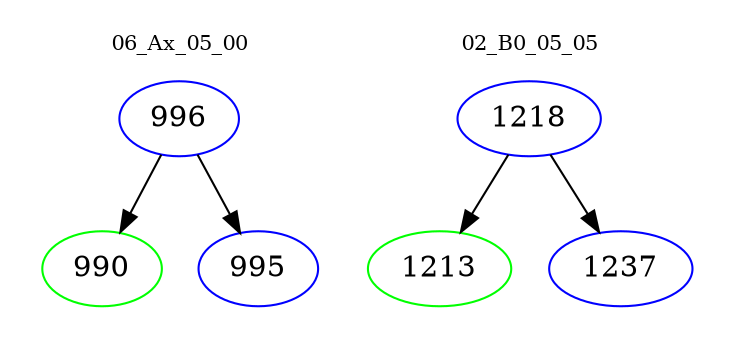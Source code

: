 digraph{
subgraph cluster_0 {
color = white
label = "06_Ax_05_00";
fontsize=10;
T0_996 [label="996", color="blue"]
T0_996 -> T0_990 [color="black"]
T0_990 [label="990", color="green"]
T0_996 -> T0_995 [color="black"]
T0_995 [label="995", color="blue"]
}
subgraph cluster_1 {
color = white
label = "02_B0_05_05";
fontsize=10;
T1_1218 [label="1218", color="blue"]
T1_1218 -> T1_1213 [color="black"]
T1_1213 [label="1213", color="green"]
T1_1218 -> T1_1237 [color="black"]
T1_1237 [label="1237", color="blue"]
}
}
